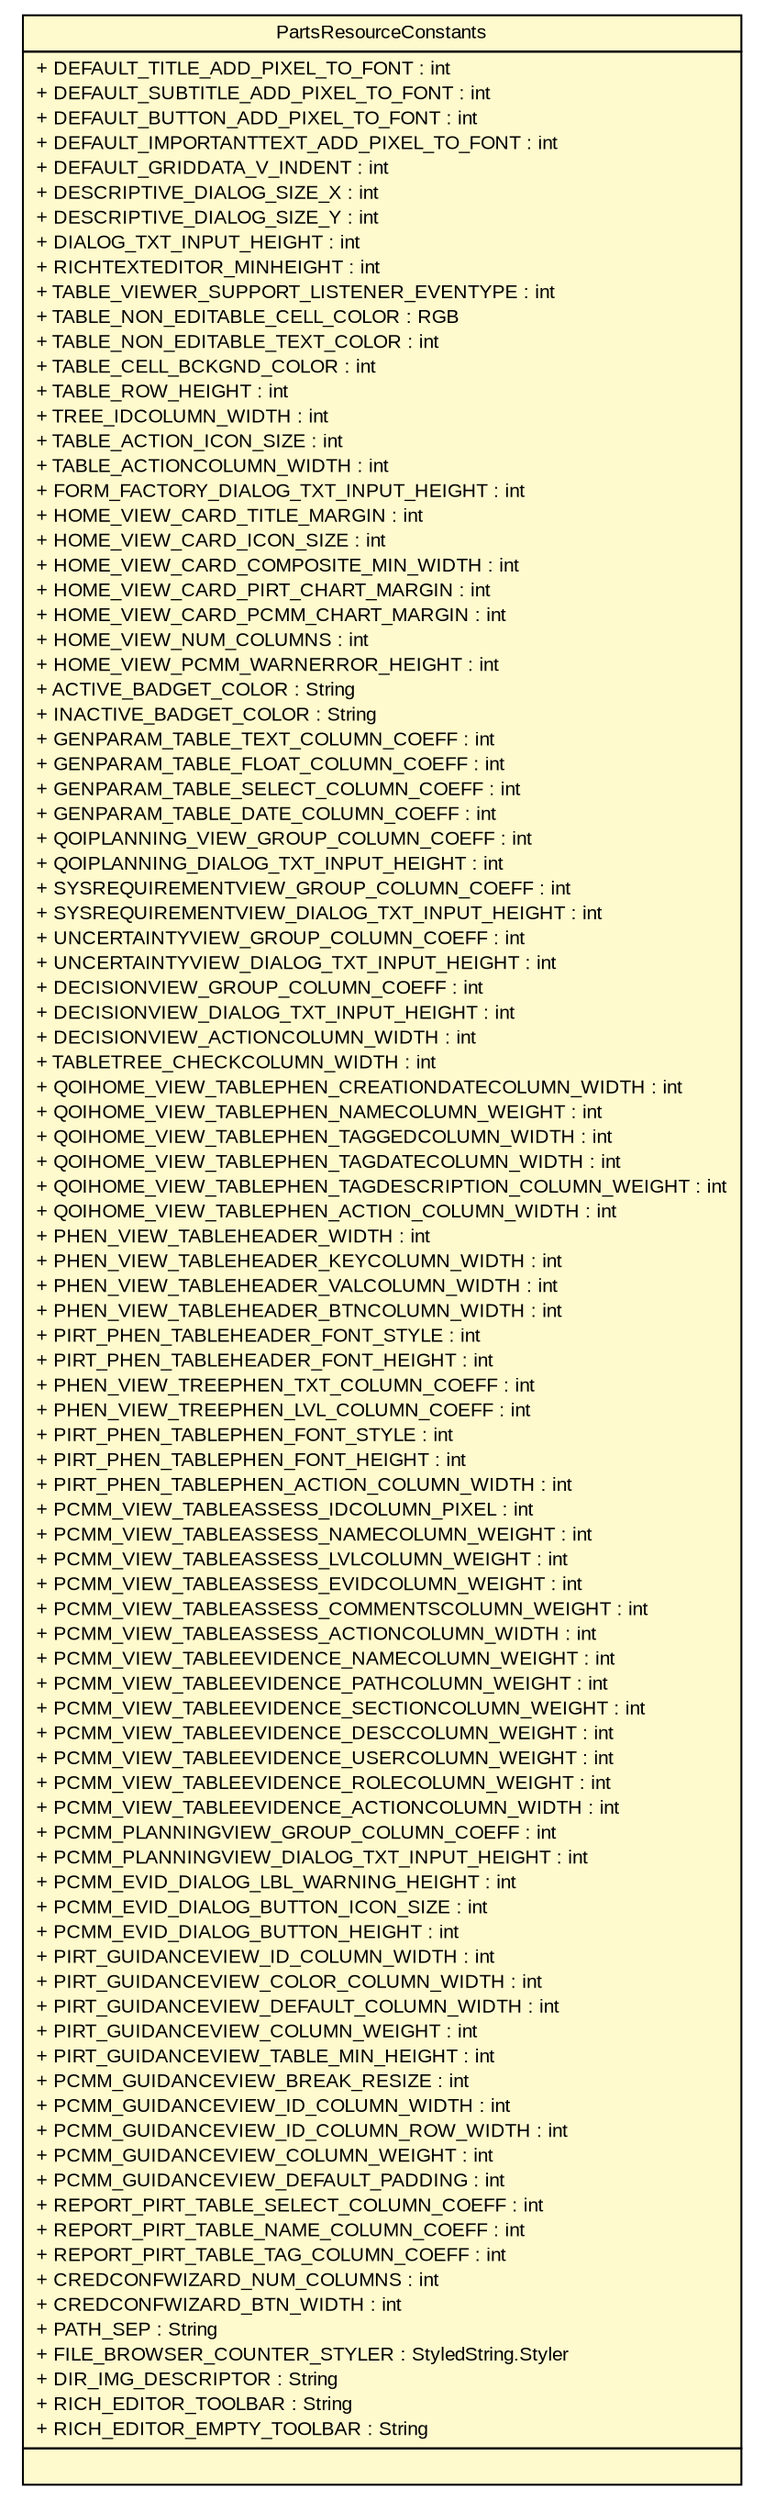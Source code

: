 #!/usr/local/bin/dot
#
# Class diagram 
# Generated by UMLGraph version R5_6-24-gf6e263 (http://www.umlgraph.org/)
#

digraph G {
	edge [fontname="arial",fontsize=10,labelfontname="arial",labelfontsize=10];
	node [fontname="arial",fontsize=10,shape=plaintext];
	nodesep=0.25;
	ranksep=0.5;
	// gov.sandia.cf.parts.constants.PartsResourceConstants
	c349644 [label=<<table title="gov.sandia.cf.parts.constants.PartsResourceConstants" border="0" cellborder="1" cellspacing="0" cellpadding="2" port="p" bgcolor="lemonChiffon" href="./PartsResourceConstants.html">
		<tr><td><table border="0" cellspacing="0" cellpadding="1">
<tr><td align="center" balign="center"> PartsResourceConstants </td></tr>
		</table></td></tr>
		<tr><td><table border="0" cellspacing="0" cellpadding="1">
<tr><td align="left" balign="left"> + DEFAULT_TITLE_ADD_PIXEL_TO_FONT : int </td></tr>
<tr><td align="left" balign="left"> + DEFAULT_SUBTITLE_ADD_PIXEL_TO_FONT : int </td></tr>
<tr><td align="left" balign="left"> + DEFAULT_BUTTON_ADD_PIXEL_TO_FONT : int </td></tr>
<tr><td align="left" balign="left"> + DEFAULT_IMPORTANTTEXT_ADD_PIXEL_TO_FONT : int </td></tr>
<tr><td align="left" balign="left"> + DEFAULT_GRIDDATA_V_INDENT : int </td></tr>
<tr><td align="left" balign="left"> + DESCRIPTIVE_DIALOG_SIZE_X : int </td></tr>
<tr><td align="left" balign="left"> + DESCRIPTIVE_DIALOG_SIZE_Y : int </td></tr>
<tr><td align="left" balign="left"> + DIALOG_TXT_INPUT_HEIGHT : int </td></tr>
<tr><td align="left" balign="left"> + RICHTEXTEDITOR_MINHEIGHT : int </td></tr>
<tr><td align="left" balign="left"> + TABLE_VIEWER_SUPPORT_LISTENER_EVENTYPE : int </td></tr>
<tr><td align="left" balign="left"> + TABLE_NON_EDITABLE_CELL_COLOR : RGB </td></tr>
<tr><td align="left" balign="left"> + TABLE_NON_EDITABLE_TEXT_COLOR : int </td></tr>
<tr><td align="left" balign="left"> + TABLE_CELL_BCKGND_COLOR : int </td></tr>
<tr><td align="left" balign="left"> + TABLE_ROW_HEIGHT : int </td></tr>
<tr><td align="left" balign="left"> + TREE_IDCOLUMN_WIDTH : int </td></tr>
<tr><td align="left" balign="left"> + TABLE_ACTION_ICON_SIZE : int </td></tr>
<tr><td align="left" balign="left"> + TABLE_ACTIONCOLUMN_WIDTH : int </td></tr>
<tr><td align="left" balign="left"> + FORM_FACTORY_DIALOG_TXT_INPUT_HEIGHT : int </td></tr>
<tr><td align="left" balign="left"> + HOME_VIEW_CARD_TITLE_MARGIN : int </td></tr>
<tr><td align="left" balign="left"> + HOME_VIEW_CARD_ICON_SIZE : int </td></tr>
<tr><td align="left" balign="left"> + HOME_VIEW_CARD_COMPOSITE_MIN_WIDTH : int </td></tr>
<tr><td align="left" balign="left"> + HOME_VIEW_CARD_PIRT_CHART_MARGIN : int </td></tr>
<tr><td align="left" balign="left"> + HOME_VIEW_CARD_PCMM_CHART_MARGIN : int </td></tr>
<tr><td align="left" balign="left"> + HOME_VIEW_NUM_COLUMNS : int </td></tr>
<tr><td align="left" balign="left"> + HOME_VIEW_PCMM_WARNERROR_HEIGHT : int </td></tr>
<tr><td align="left" balign="left"> + ACTIVE_BADGET_COLOR : String </td></tr>
<tr><td align="left" balign="left"> + INACTIVE_BADGET_COLOR : String </td></tr>
<tr><td align="left" balign="left"> + GENPARAM_TABLE_TEXT_COLUMN_COEFF : int </td></tr>
<tr><td align="left" balign="left"> + GENPARAM_TABLE_FLOAT_COLUMN_COEFF : int </td></tr>
<tr><td align="left" balign="left"> + GENPARAM_TABLE_SELECT_COLUMN_COEFF : int </td></tr>
<tr><td align="left" balign="left"> + GENPARAM_TABLE_DATE_COLUMN_COEFF : int </td></tr>
<tr><td align="left" balign="left"> + QOIPLANNING_VIEW_GROUP_COLUMN_COEFF : int </td></tr>
<tr><td align="left" balign="left"> + QOIPLANNING_DIALOG_TXT_INPUT_HEIGHT : int </td></tr>
<tr><td align="left" balign="left"> + SYSREQUIREMENTVIEW_GROUP_COLUMN_COEFF : int </td></tr>
<tr><td align="left" balign="left"> + SYSREQUIREMENTVIEW_DIALOG_TXT_INPUT_HEIGHT : int </td></tr>
<tr><td align="left" balign="left"> + UNCERTAINTYVIEW_GROUP_COLUMN_COEFF : int </td></tr>
<tr><td align="left" balign="left"> + UNCERTAINTYVIEW_DIALOG_TXT_INPUT_HEIGHT : int </td></tr>
<tr><td align="left" balign="left"> + DECISIONVIEW_GROUP_COLUMN_COEFF : int </td></tr>
<tr><td align="left" balign="left"> + DECISIONVIEW_DIALOG_TXT_INPUT_HEIGHT : int </td></tr>
<tr><td align="left" balign="left"> + DECISIONVIEW_ACTIONCOLUMN_WIDTH : int </td></tr>
<tr><td align="left" balign="left"> + TABLETREE_CHECKCOLUMN_WIDTH : int </td></tr>
<tr><td align="left" balign="left"> + QOIHOME_VIEW_TABLEPHEN_CREATIONDATECOLUMN_WIDTH : int </td></tr>
<tr><td align="left" balign="left"> + QOIHOME_VIEW_TABLEPHEN_NAMECOLUMN_WEIGHT : int </td></tr>
<tr><td align="left" balign="left"> + QOIHOME_VIEW_TABLEPHEN_TAGGEDCOLUMN_WIDTH : int </td></tr>
<tr><td align="left" balign="left"> + QOIHOME_VIEW_TABLEPHEN_TAGDATECOLUMN_WIDTH : int </td></tr>
<tr><td align="left" balign="left"> + QOIHOME_VIEW_TABLEPHEN_TAGDESCRIPTION_COLUMN_WEIGHT : int </td></tr>
<tr><td align="left" balign="left"> + QOIHOME_VIEW_TABLEPHEN_ACTION_COLUMN_WIDTH : int </td></tr>
<tr><td align="left" balign="left"> + PHEN_VIEW_TABLEHEADER_WIDTH : int </td></tr>
<tr><td align="left" balign="left"> + PHEN_VIEW_TABLEHEADER_KEYCOLUMN_WIDTH : int </td></tr>
<tr><td align="left" balign="left"> + PHEN_VIEW_TABLEHEADER_VALCOLUMN_WIDTH : int </td></tr>
<tr><td align="left" balign="left"> + PHEN_VIEW_TABLEHEADER_BTNCOLUMN_WIDTH : int </td></tr>
<tr><td align="left" balign="left"> + PIRT_PHEN_TABLEHEADER_FONT_STYLE : int </td></tr>
<tr><td align="left" balign="left"> + PIRT_PHEN_TABLEHEADER_FONT_HEIGHT : int </td></tr>
<tr><td align="left" balign="left"> + PHEN_VIEW_TREEPHEN_TXT_COLUMN_COEFF : int </td></tr>
<tr><td align="left" balign="left"> + PHEN_VIEW_TREEPHEN_LVL_COLUMN_COEFF : int </td></tr>
<tr><td align="left" balign="left"> + PIRT_PHEN_TABLEPHEN_FONT_STYLE : int </td></tr>
<tr><td align="left" balign="left"> + PIRT_PHEN_TABLEPHEN_FONT_HEIGHT : int </td></tr>
<tr><td align="left" balign="left"> + PIRT_PHEN_TABLEPHEN_ACTION_COLUMN_WIDTH : int </td></tr>
<tr><td align="left" balign="left"> + PCMM_VIEW_TABLEASSESS_IDCOLUMN_PIXEL : int </td></tr>
<tr><td align="left" balign="left"> + PCMM_VIEW_TABLEASSESS_NAMECOLUMN_WEIGHT : int </td></tr>
<tr><td align="left" balign="left"> + PCMM_VIEW_TABLEASSESS_LVLCOLUMN_WEIGHT : int </td></tr>
<tr><td align="left" balign="left"> + PCMM_VIEW_TABLEASSESS_EVIDCOLUMN_WEIGHT : int </td></tr>
<tr><td align="left" balign="left"> + PCMM_VIEW_TABLEASSESS_COMMENTSCOLUMN_WEIGHT : int </td></tr>
<tr><td align="left" balign="left"> + PCMM_VIEW_TABLEASSESS_ACTIONCOLUMN_WIDTH : int </td></tr>
<tr><td align="left" balign="left"> + PCMM_VIEW_TABLEEVIDENCE_NAMECOLUMN_WEIGHT : int </td></tr>
<tr><td align="left" balign="left"> + PCMM_VIEW_TABLEEVIDENCE_PATHCOLUMN_WEIGHT : int </td></tr>
<tr><td align="left" balign="left"> + PCMM_VIEW_TABLEEVIDENCE_SECTIONCOLUMN_WEIGHT : int </td></tr>
<tr><td align="left" balign="left"> + PCMM_VIEW_TABLEEVIDENCE_DESCCOLUMN_WEIGHT : int </td></tr>
<tr><td align="left" balign="left"> + PCMM_VIEW_TABLEEVIDENCE_USERCOLUMN_WEIGHT : int </td></tr>
<tr><td align="left" balign="left"> + PCMM_VIEW_TABLEEVIDENCE_ROLECOLUMN_WEIGHT : int </td></tr>
<tr><td align="left" balign="left"> + PCMM_VIEW_TABLEEVIDENCE_ACTIONCOLUMN_WIDTH : int </td></tr>
<tr><td align="left" balign="left"> + PCMM_PLANNINGVIEW_GROUP_COLUMN_COEFF : int </td></tr>
<tr><td align="left" balign="left"> + PCMM_PLANNINGVIEW_DIALOG_TXT_INPUT_HEIGHT : int </td></tr>
<tr><td align="left" balign="left"> + PCMM_EVID_DIALOG_LBL_WARNING_HEIGHT : int </td></tr>
<tr><td align="left" balign="left"> + PCMM_EVID_DIALOG_BUTTON_ICON_SIZE : int </td></tr>
<tr><td align="left" balign="left"> + PCMM_EVID_DIALOG_BUTTON_HEIGHT : int </td></tr>
<tr><td align="left" balign="left"> + PIRT_GUIDANCEVIEW_ID_COLUMN_WIDTH : int </td></tr>
<tr><td align="left" balign="left"> + PIRT_GUIDANCEVIEW_COLOR_COLUMN_WIDTH : int </td></tr>
<tr><td align="left" balign="left"> + PIRT_GUIDANCEVIEW_DEFAULT_COLUMN_WIDTH : int </td></tr>
<tr><td align="left" balign="left"> + PIRT_GUIDANCEVIEW_COLUMN_WEIGHT : int </td></tr>
<tr><td align="left" balign="left"> + PIRT_GUIDANCEVIEW_TABLE_MIN_HEIGHT : int </td></tr>
<tr><td align="left" balign="left"> + PCMM_GUIDANCEVIEW_BREAK_RESIZE : int </td></tr>
<tr><td align="left" balign="left"> + PCMM_GUIDANCEVIEW_ID_COLUMN_WIDTH : int </td></tr>
<tr><td align="left" balign="left"> + PCMM_GUIDANCEVIEW_ID_COLUMN_ROW_WIDTH : int </td></tr>
<tr><td align="left" balign="left"> + PCMM_GUIDANCEVIEW_COLUMN_WEIGHT : int </td></tr>
<tr><td align="left" balign="left"> + PCMM_GUIDANCEVIEW_DEFAULT_PADDING : int </td></tr>
<tr><td align="left" balign="left"> + REPORT_PIRT_TABLE_SELECT_COLUMN_COEFF : int </td></tr>
<tr><td align="left" balign="left"> + REPORT_PIRT_TABLE_NAME_COLUMN_COEFF : int </td></tr>
<tr><td align="left" balign="left"> + REPORT_PIRT_TABLE_TAG_COLUMN_COEFF : int </td></tr>
<tr><td align="left" balign="left"> + CREDCONFWIZARD_NUM_COLUMNS : int </td></tr>
<tr><td align="left" balign="left"> + CREDCONFWIZARD_BTN_WIDTH : int </td></tr>
<tr><td align="left" balign="left"> + PATH_SEP : String </td></tr>
<tr><td align="left" balign="left"> + FILE_BROWSER_COUNTER_STYLER : StyledString.Styler </td></tr>
<tr><td align="left" balign="left"> + DIR_IMG_DESCRIPTOR : String </td></tr>
<tr><td align="left" balign="left"> + RICH_EDITOR_TOOLBAR : String </td></tr>
<tr><td align="left" balign="left"> + RICH_EDITOR_EMPTY_TOOLBAR : String </td></tr>
		</table></td></tr>
		<tr><td><table border="0" cellspacing="0" cellpadding="1">
<tr><td align="left" balign="left">  </td></tr>
		</table></td></tr>
		</table>>, URL="./PartsResourceConstants.html", fontname="arial", fontcolor="black", fontsize=10.0];
}

